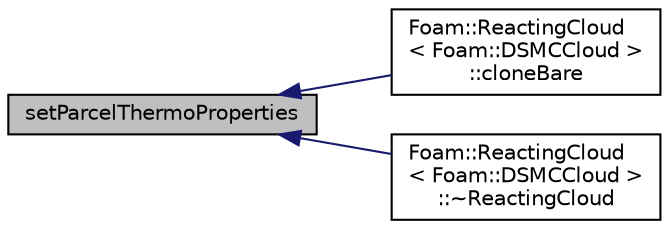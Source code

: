 digraph "setParcelThermoProperties"
{
  bgcolor="transparent";
  edge [fontname="Helvetica",fontsize="10",labelfontname="Helvetica",labelfontsize="10"];
  node [fontname="Helvetica",fontsize="10",shape=record];
  rankdir="LR";
  Node56 [label="setParcelThermoProperties",height=0.2,width=0.4,color="black", fillcolor="grey75", style="filled", fontcolor="black"];
  Node56 -> Node57 [dir="back",color="midnightblue",fontsize="10",style="solid",fontname="Helvetica"];
  Node57 [label="Foam::ReactingCloud\l\< Foam::DSMCCloud \>\l::cloneBare",height=0.2,width=0.4,color="black",URL="$a24941.html#a519c85b79b984c70934c244a934588ca",tooltip="Construct and return bare clone based on (this) with new name. "];
  Node56 -> Node58 [dir="back",color="midnightblue",fontsize="10",style="solid",fontname="Helvetica"];
  Node58 [label="Foam::ReactingCloud\l\< Foam::DSMCCloud \>\l::~ReactingCloud",height=0.2,width=0.4,color="black",URL="$a24941.html#a31833ebdb3c39d12b789289891313e89",tooltip="Destructor. "];
}
